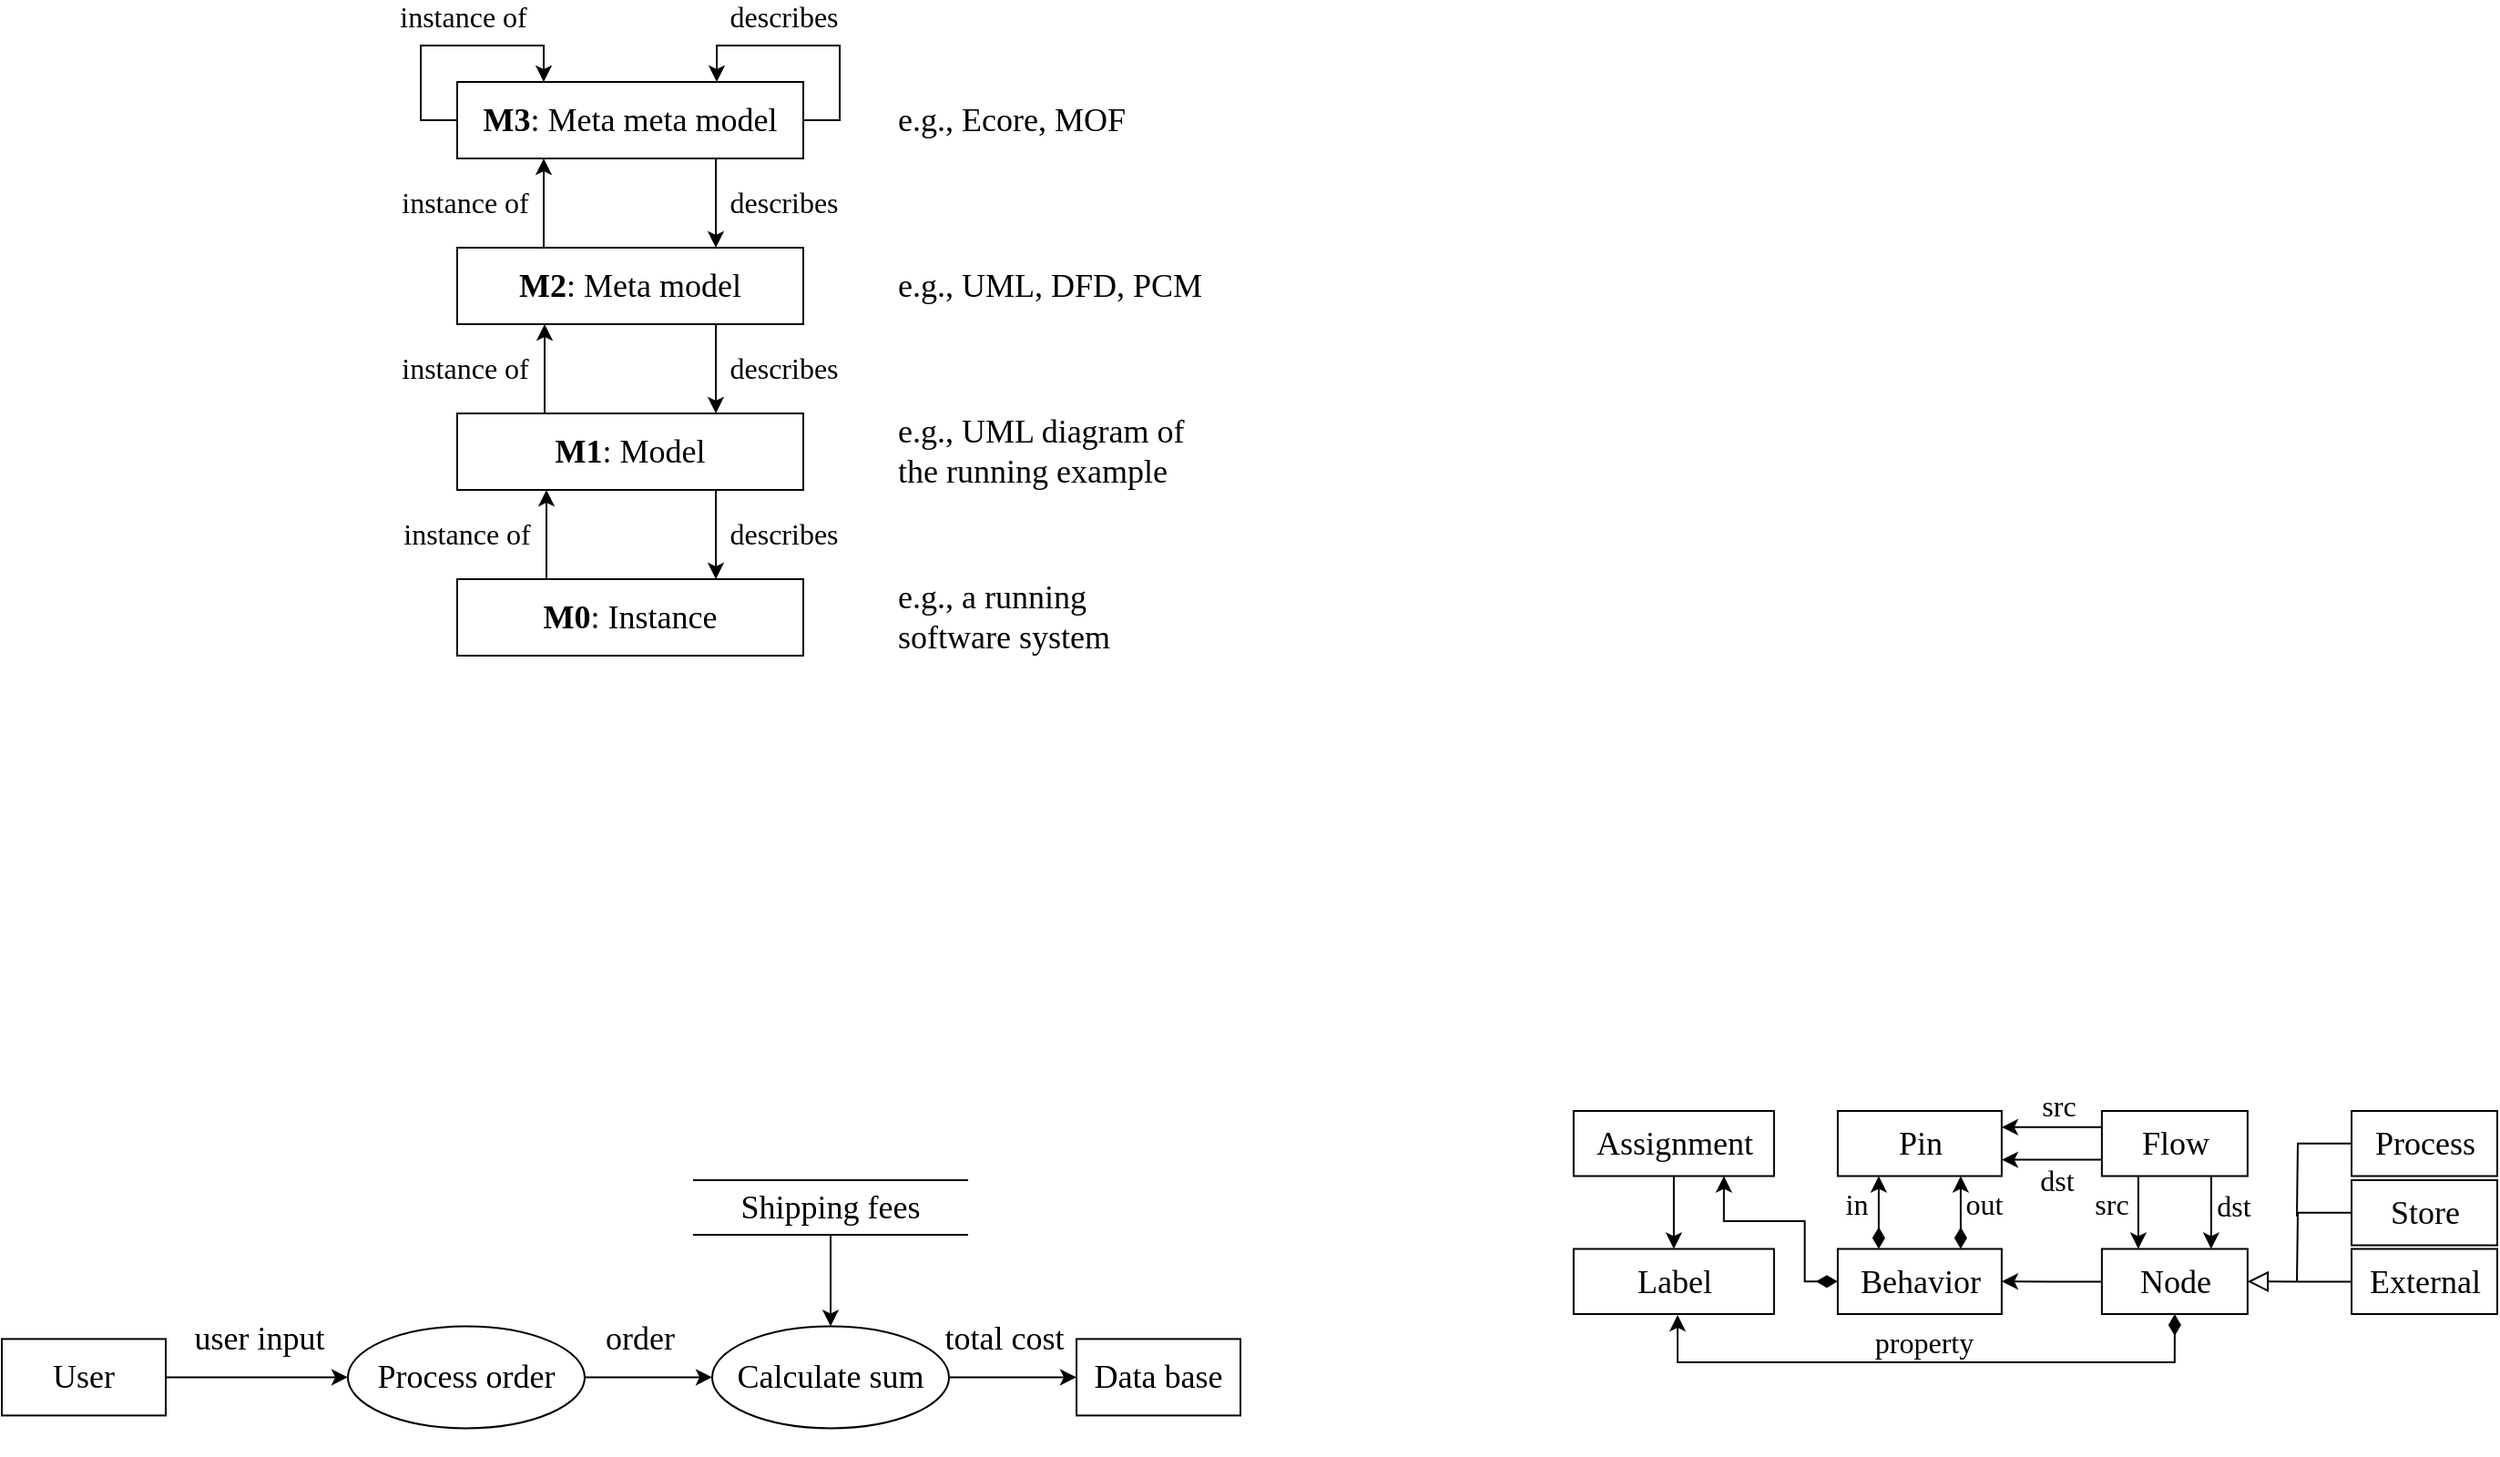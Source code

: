 <mxfile version="14.9.6" type="device"><diagram id="p5rMHtsmv_MI33ohtBgk" name="Seite-1"><mxGraphModel dx="-352" dy="191" grid="1" gridSize="10" guides="1" tooltips="1" connect="1" arrows="1" fold="1" page="1" pageScale="1" pageWidth="827" pageHeight="1169" math="0" shadow="0"><root><mxCell id="0"/><mxCell id="1" parent="0"/><mxCell id="x_S-Lq9AIkEU4lcHLKBe-1" value="&lt;span style=&quot;font-family: &amp;#34;linux libertine&amp;#34; ; font-size: 18px ; text-align: left&quot;&gt;&lt;b&gt;M3&lt;/b&gt;: Meta meta model&lt;/span&gt;" style="rounded=0;whiteSpace=wrap;html=1;" parent="1" vertex="1"><mxGeometry x="1180" y="107" width="190" height="42" as="geometry"/></mxCell><mxCell id="x_S-Lq9AIkEU4lcHLKBe-8" style="edgeStyle=orthogonalEdgeStyle;rounded=0;orthogonalLoop=1;jettySize=auto;html=1;entryX=0.25;entryY=1;entryDx=0;entryDy=0;exitX=0.25;exitY=0;exitDx=0;exitDy=0;" parent="1" source="x_S-Lq9AIkEU4lcHLKBe-2" target="x_S-Lq9AIkEU4lcHLKBe-1" edge="1"><mxGeometry relative="1" as="geometry"/></mxCell><mxCell id="x_S-Lq9AIkEU4lcHLKBe-12" value="&lt;font face=&quot;Linux Libertine&quot; style=&quot;font-size: 16px&quot;&gt;instance of&lt;/font&gt;" style="edgeLabel;html=1;align=center;verticalAlign=middle;resizable=0;points=[];" parent="x_S-Lq9AIkEU4lcHLKBe-8" vertex="1" connectable="0"><mxGeometry x="-0.241" y="2" relative="1" as="geometry"><mxPoint x="-42" y="-7" as="offset"/></mxGeometry></mxCell><mxCell id="x_S-Lq9AIkEU4lcHLKBe-2" value="&lt;span style=&quot;font-family: &amp;#34;linux libertine&amp;#34; ; font-size: 18px ; text-align: left&quot;&gt;&lt;b&gt;M2&lt;/b&gt;: Meta model&lt;/span&gt;" style="rounded=0;whiteSpace=wrap;html=1;" parent="1" vertex="1"><mxGeometry x="1180" y="198" width="190" height="42" as="geometry"/></mxCell><mxCell id="x_S-Lq9AIkEU4lcHLKBe-4" value="&lt;span style=&quot;font-family: &amp;#34;linux libertine&amp;#34; ; font-size: 18px ; text-align: left&quot;&gt;&lt;b&gt;M1&lt;/b&gt;: Model&lt;/span&gt;" style="rounded=0;whiteSpace=wrap;html=1;" parent="1" vertex="1"><mxGeometry x="1180" y="289" width="190" height="42" as="geometry"/></mxCell><mxCell id="x_S-Lq9AIkEU4lcHLKBe-5" value="&lt;span style=&quot;font-family: &amp;#34;linux libertine&amp;#34; ; font-size: 18px ; text-align: left&quot;&gt;&lt;b&gt;M0&lt;/b&gt;: Instance&lt;/span&gt;" style="rounded=0;whiteSpace=wrap;html=1;" parent="1" vertex="1"><mxGeometry x="1180" y="380" width="190" height="42" as="geometry"/></mxCell><mxCell id="x_S-Lq9AIkEU4lcHLKBe-14" style="edgeStyle=orthogonalEdgeStyle;rounded=0;orthogonalLoop=1;jettySize=auto;html=1;entryX=0.25;entryY=1;entryDx=0;entryDy=0;exitX=0.25;exitY=0;exitDx=0;exitDy=0;" parent="1" edge="1"><mxGeometry relative="1" as="geometry"><mxPoint x="1228" y="289" as="sourcePoint"/><mxPoint x="1228" y="240" as="targetPoint"/></mxGeometry></mxCell><mxCell id="x_S-Lq9AIkEU4lcHLKBe-15" value="&lt;span style=&quot;font-family: &amp;#34;linux libertine&amp;#34; ; font-size: 16px&quot;&gt;instance of&lt;/span&gt;" style="edgeLabel;html=1;align=center;verticalAlign=middle;resizable=0;points=[];" parent="x_S-Lq9AIkEU4lcHLKBe-14" vertex="1" connectable="0"><mxGeometry x="-0.241" y="2" relative="1" as="geometry"><mxPoint x="-42" y="-7" as="offset"/></mxGeometry></mxCell><mxCell id="x_S-Lq9AIkEU4lcHLKBe-16" style="edgeStyle=orthogonalEdgeStyle;rounded=0;orthogonalLoop=1;jettySize=auto;html=1;entryX=0.25;entryY=1;entryDx=0;entryDy=0;exitX=0.25;exitY=0;exitDx=0;exitDy=0;" parent="1" edge="1"><mxGeometry relative="1" as="geometry"><mxPoint x="1229" y="380" as="sourcePoint"/><mxPoint x="1229" y="331" as="targetPoint"/></mxGeometry></mxCell><mxCell id="x_S-Lq9AIkEU4lcHLKBe-17" value="&lt;span style=&quot;font-family: &amp;#34;linux libertine&amp;#34; ; font-size: 16px&quot;&gt;instance of&lt;/span&gt;" style="edgeLabel;html=1;align=center;verticalAlign=middle;resizable=0;points=[];" parent="x_S-Lq9AIkEU4lcHLKBe-16" vertex="1" connectable="0"><mxGeometry x="-0.241" y="2" relative="1" as="geometry"><mxPoint x="-42" y="-7" as="offset"/></mxGeometry></mxCell><mxCell id="x_S-Lq9AIkEU4lcHLKBe-19" style="edgeStyle=orthogonalEdgeStyle;rounded=0;orthogonalLoop=1;jettySize=auto;html=1;entryX=0.25;entryY=1;entryDx=0;entryDy=0;exitX=0.25;exitY=0;exitDx=0;exitDy=0;endArrow=none;endFill=0;startArrow=classic;startFill=1;" parent="1" edge="1"><mxGeometry relative="1" as="geometry"><mxPoint x="1322" y="198" as="sourcePoint"/><mxPoint x="1322" y="149" as="targetPoint"/></mxGeometry></mxCell><mxCell id="x_S-Lq9AIkEU4lcHLKBe-20" value="&lt;font face=&quot;Linux Libertine&quot; style=&quot;font-size: 16px&quot;&gt;describes&lt;/font&gt;" style="edgeLabel;html=1;align=center;verticalAlign=middle;resizable=0;points=[];" parent="x_S-Lq9AIkEU4lcHLKBe-19" vertex="1" connectable="0"><mxGeometry x="-0.241" y="2" relative="1" as="geometry"><mxPoint x="39" y="-7" as="offset"/></mxGeometry></mxCell><mxCell id="x_S-Lq9AIkEU4lcHLKBe-22" style="edgeStyle=orthogonalEdgeStyle;rounded=0;orthogonalLoop=1;jettySize=auto;html=1;entryX=0.25;entryY=1;entryDx=0;entryDy=0;exitX=0.25;exitY=0;exitDx=0;exitDy=0;endArrow=none;endFill=0;startArrow=classic;startFill=1;" parent="1" edge="1"><mxGeometry relative="1" as="geometry"><mxPoint x="1322" y="289" as="sourcePoint"/><mxPoint x="1322" y="240" as="targetPoint"/></mxGeometry></mxCell><mxCell id="x_S-Lq9AIkEU4lcHLKBe-23" value="&lt;font face=&quot;Linux Libertine&quot; style=&quot;font-size: 16px&quot;&gt;describes&lt;/font&gt;" style="edgeLabel;html=1;align=center;verticalAlign=middle;resizable=0;points=[];" parent="x_S-Lq9AIkEU4lcHLKBe-22" vertex="1" connectable="0"><mxGeometry x="-0.241" y="2" relative="1" as="geometry"><mxPoint x="39" y="-7" as="offset"/></mxGeometry></mxCell><mxCell id="x_S-Lq9AIkEU4lcHLKBe-24" style="edgeStyle=orthogonalEdgeStyle;rounded=0;orthogonalLoop=1;jettySize=auto;html=1;entryX=0.25;entryY=1;entryDx=0;entryDy=0;exitX=0.25;exitY=0;exitDx=0;exitDy=0;endArrow=none;endFill=0;startArrow=classic;startFill=1;" parent="1" edge="1"><mxGeometry relative="1" as="geometry"><mxPoint x="1322" y="380" as="sourcePoint"/><mxPoint x="1322" y="331" as="targetPoint"/></mxGeometry></mxCell><mxCell id="x_S-Lq9AIkEU4lcHLKBe-25" value="&lt;font face=&quot;Linux Libertine&quot; style=&quot;font-size: 16px&quot;&gt;describes&lt;/font&gt;" style="edgeLabel;html=1;align=center;verticalAlign=middle;resizable=0;points=[];" parent="x_S-Lq9AIkEU4lcHLKBe-24" vertex="1" connectable="0"><mxGeometry x="-0.241" y="2" relative="1" as="geometry"><mxPoint x="39" y="-7" as="offset"/></mxGeometry></mxCell><mxCell id="x_S-Lq9AIkEU4lcHLKBe-26" value="&lt;font face=&quot;Linux Libertine&quot; style=&quot;font-size: 18px&quot;&gt;e.g.,&amp;nbsp;Ecore, MOF&lt;/font&gt;" style="text;html=1;strokeColor=none;fillColor=none;align=left;verticalAlign=middle;whiteSpace=wrap;rounded=0;" parent="1" vertex="1"><mxGeometry x="1420" y="118" width="160" height="20" as="geometry"/></mxCell><mxCell id="x_S-Lq9AIkEU4lcHLKBe-27" value="&lt;font face=&quot;Linux Libertine&quot; style=&quot;font-size: 18px&quot;&gt;e.g., UML, DFD, PCM&lt;/font&gt;" style="text;html=1;strokeColor=none;fillColor=none;align=left;verticalAlign=middle;whiteSpace=wrap;rounded=0;" parent="1" vertex="1"><mxGeometry x="1420" y="209" width="170" height="20" as="geometry"/></mxCell><mxCell id="x_S-Lq9AIkEU4lcHLKBe-28" value="&lt;font face=&quot;Linux Libertine&quot; style=&quot;font-size: 18px&quot;&gt;e.g., UML diagram of the running example&lt;/font&gt;" style="text;html=1;strokeColor=none;fillColor=none;align=left;verticalAlign=middle;whiteSpace=wrap;rounded=0;" parent="1" vertex="1"><mxGeometry x="1420" y="300" width="160" height="20" as="geometry"/></mxCell><mxCell id="x_S-Lq9AIkEU4lcHLKBe-29" value="&lt;font face=&quot;Linux Libertine&quot; style=&quot;font-size: 18px&quot;&gt;e.g., a running software system&lt;/font&gt;" style="text;html=1;strokeColor=none;fillColor=none;align=left;verticalAlign=middle;whiteSpace=wrap;rounded=0;" parent="1" vertex="1"><mxGeometry x="1420" y="391" width="160" height="20" as="geometry"/></mxCell><mxCell id="x_S-Lq9AIkEU4lcHLKBe-33" style="edgeStyle=orthogonalEdgeStyle;rounded=0;orthogonalLoop=1;jettySize=auto;html=1;entryX=0.25;entryY=0;entryDx=0;entryDy=0;exitX=0;exitY=0.5;exitDx=0;exitDy=0;" parent="1" source="x_S-Lq9AIkEU4lcHLKBe-1" target="x_S-Lq9AIkEU4lcHLKBe-1" edge="1"><mxGeometry relative="1" as="geometry"><mxPoint x="1070.0" y="169" as="sourcePoint"/><mxPoint x="1070" y="120.0" as="targetPoint"/><Array as="points"><mxPoint x="1160" y="128"/><mxPoint x="1160" y="87"/><mxPoint x="1228" y="87"/></Array></mxGeometry></mxCell><mxCell id="x_S-Lq9AIkEU4lcHLKBe-34" value="&lt;font face=&quot;Linux Libertine&quot; style=&quot;font-size: 16px&quot;&gt;instance of&lt;/font&gt;" style="edgeLabel;html=1;align=center;verticalAlign=middle;resizable=0;points=[];" parent="x_S-Lq9AIkEU4lcHLKBe-33" vertex="1" connectable="0"><mxGeometry x="-0.241" y="2" relative="1" as="geometry"><mxPoint x="25" y="-21" as="offset"/></mxGeometry></mxCell><mxCell id="x_S-Lq9AIkEU4lcHLKBe-36" style="edgeStyle=orthogonalEdgeStyle;rounded=0;orthogonalLoop=1;jettySize=auto;html=1;entryX=1;entryY=0.5;entryDx=0;entryDy=0;exitX=0.75;exitY=0;exitDx=0;exitDy=0;endArrow=none;endFill=0;startArrow=classic;startFill=1;" parent="1" source="x_S-Lq9AIkEU4lcHLKBe-1" target="x_S-Lq9AIkEU4lcHLKBe-1" edge="1"><mxGeometry relative="1" as="geometry"><mxPoint x="1332" y="89" as="sourcePoint"/><mxPoint x="1332" y="40" as="targetPoint"/></mxGeometry></mxCell><mxCell id="x_S-Lq9AIkEU4lcHLKBe-37" value="&lt;font face=&quot;Linux Libertine&quot; style=&quot;font-size: 16px&quot;&gt;describes&lt;/font&gt;" style="edgeLabel;html=1;align=center;verticalAlign=middle;resizable=0;points=[];" parent="x_S-Lq9AIkEU4lcHLKBe-36" vertex="1" connectable="0"><mxGeometry x="-0.241" y="2" relative="1" as="geometry"><mxPoint y="-14" as="offset"/></mxGeometry></mxCell><mxCell id="roOF5wU4OJ99G7xXc2-H-7" style="edgeStyle=orthogonalEdgeStyle;rounded=0;orthogonalLoop=1;jettySize=auto;html=1;entryX=0;entryY=0.5;entryDx=0;entryDy=0;" edge="1" parent="1" source="roOF5wU4OJ99G7xXc2-H-1" target="roOF5wU4OJ99G7xXc2-H-3"><mxGeometry relative="1" as="geometry"/></mxCell><mxCell id="roOF5wU4OJ99G7xXc2-H-11" value="&lt;font face=&quot;Linux Libertine&quot;&gt;&lt;span style=&quot;font-size: 18px&quot;&gt;user input&lt;/span&gt;&lt;/font&gt;" style="edgeLabel;html=1;align=center;verticalAlign=middle;resizable=0;points=[];" vertex="1" connectable="0" parent="roOF5wU4OJ99G7xXc2-H-7"><mxGeometry x="0.226" y="-1" relative="1" as="geometry"><mxPoint x="-11" y="-22" as="offset"/></mxGeometry></mxCell><mxCell id="roOF5wU4OJ99G7xXc2-H-1" value="&lt;span style=&quot;font-family: &amp;#34;linux libertine&amp;#34; ; font-size: 18px ; text-align: left&quot;&gt;User&lt;/span&gt;" style="rounded=0;whiteSpace=wrap;html=1;" vertex="1" parent="1"><mxGeometry x="930" y="797.21" width="90" height="42" as="geometry"/></mxCell><mxCell id="roOF5wU4OJ99G7xXc2-H-9" style="edgeStyle=orthogonalEdgeStyle;rounded=0;orthogonalLoop=1;jettySize=auto;html=1;entryX=0.5;entryY=0;entryDx=0;entryDy=0;" edge="1" parent="1" source="roOF5wU4OJ99G7xXc2-H-2" target="roOF5wU4OJ99G7xXc2-H-5"><mxGeometry relative="1" as="geometry"/></mxCell><mxCell id="roOF5wU4OJ99G7xXc2-H-2" value="Shipping fees" style="shape=partialRectangle;whiteSpace=wrap;html=1;left=0;right=0;shadow=0;fontFamily=Linux Libertine;fontSize=18;" vertex="1" parent="1"><mxGeometry x="1310" y="710" width="150" height="30" as="geometry"/></mxCell><mxCell id="roOF5wU4OJ99G7xXc2-H-8" style="edgeStyle=orthogonalEdgeStyle;rounded=0;orthogonalLoop=1;jettySize=auto;html=1;entryX=0;entryY=0.5;entryDx=0;entryDy=0;" edge="1" parent="1" source="roOF5wU4OJ99G7xXc2-H-3" target="roOF5wU4OJ99G7xXc2-H-5"><mxGeometry relative="1" as="geometry"/></mxCell><mxCell id="roOF5wU4OJ99G7xXc2-H-14" value="&lt;span style=&quot;font-family: &amp;#34;linux libertine&amp;#34; ; font-size: 18px&quot;&gt;order&lt;/span&gt;" style="edgeLabel;html=1;align=center;verticalAlign=middle;resizable=0;points=[];" vertex="1" connectable="0" parent="roOF5wU4OJ99G7xXc2-H-8"><mxGeometry x="0.286" relative="1" as="geometry"><mxPoint x="-15" y="-21" as="offset"/></mxGeometry></mxCell><mxCell id="roOF5wU4OJ99G7xXc2-H-3" value="&lt;font face=&quot;linux libertine&quot;&gt;&lt;span style=&quot;font-size: 18px&quot;&gt;Process order&lt;/span&gt;&lt;/font&gt;" style="ellipse;whiteSpace=wrap;html=1;align=center;" vertex="1" parent="1"><mxGeometry x="1120" y="790.21" width="130" height="56" as="geometry"/></mxCell><mxCell id="roOF5wU4OJ99G7xXc2-H-10" style="edgeStyle=orthogonalEdgeStyle;rounded=0;orthogonalLoop=1;jettySize=auto;html=1;entryX=0;entryY=0.5;entryDx=0;entryDy=0;" edge="1" parent="1" source="roOF5wU4OJ99G7xXc2-H-5" target="roOF5wU4OJ99G7xXc2-H-6"><mxGeometry relative="1" as="geometry"/></mxCell><mxCell id="roOF5wU4OJ99G7xXc2-H-15" value="&lt;span style=&quot;font-family: &amp;#34;linux libertine&amp;#34; ; font-size: 18px&quot;&gt;total cost&lt;/span&gt;" style="edgeLabel;html=1;align=center;verticalAlign=middle;resizable=0;points=[];" vertex="1" connectable="0" parent="roOF5wU4OJ99G7xXc2-H-10"><mxGeometry x="0.625" relative="1" as="geometry"><mxPoint x="-27" y="-21" as="offset"/></mxGeometry></mxCell><mxCell id="roOF5wU4OJ99G7xXc2-H-5" value="&lt;font face=&quot;linux libertine&quot;&gt;&lt;span style=&quot;font-size: 18px&quot;&gt;Calculate sum&lt;/span&gt;&lt;/font&gt;" style="ellipse;whiteSpace=wrap;html=1;align=center;" vertex="1" parent="1"><mxGeometry x="1320" y="790.21" width="130" height="56" as="geometry"/></mxCell><mxCell id="roOF5wU4OJ99G7xXc2-H-6" value="&lt;span style=&quot;font-family: &amp;#34;linux libertine&amp;#34; ; font-size: 18px ; text-align: left&quot;&gt;Data base&lt;/span&gt;" style="rounded=0;whiteSpace=wrap;html=1;" vertex="1" parent="1"><mxGeometry x="1520" y="797.21" width="90" height="42" as="geometry"/></mxCell><mxCell id="roOF5wU4OJ99G7xXc2-H-16" style="edgeStyle=orthogonalEdgeStyle;rounded=0;orthogonalLoop=1;jettySize=auto;html=1;entryX=0.5;entryY=0;entryDx=0;entryDy=0;fontColor=#000000;startArrow=none;startFill=0;endArrow=classic;endFill=1;" edge="1" parent="1" source="roOF5wU4OJ99G7xXc2-H-18" target="roOF5wU4OJ99G7xXc2-H-25"><mxGeometry relative="1" as="geometry"/></mxCell><mxCell id="roOF5wU4OJ99G7xXc2-H-18" value="&lt;div style=&quot;text-align: left&quot;&gt;&lt;span style=&quot;font-size: 18px&quot;&gt;&lt;font face=&quot;Linux Libertine&quot;&gt;Assignment&lt;/font&gt;&lt;/span&gt;&lt;/div&gt;" style="html=1;fillColor=#FFFFFF;" vertex="1" parent="1"><mxGeometry x="1792.93" y="671.99" width="110" height="35.76" as="geometry"/></mxCell><mxCell id="roOF5wU4OJ99G7xXc2-H-19" style="edgeStyle=orthogonalEdgeStyle;rounded=0;orthogonalLoop=1;jettySize=auto;html=1;entryX=0.25;entryY=1;entryDx=0;entryDy=0;fontColor=#000000;exitX=0.25;exitY=0;exitDx=0;exitDy=0;startArrow=diamondThin;startFill=1;startSize=9;" edge="1" parent="1" source="roOF5wU4OJ99G7xXc2-H-24" target="roOF5wU4OJ99G7xXc2-H-26"><mxGeometry relative="1" as="geometry"/></mxCell><mxCell id="roOF5wU4OJ99G7xXc2-H-20" value="&lt;span style=&quot;font-family: &amp;quot;linux libertine&amp;quot;; font-size: 16px;&quot;&gt;in&lt;/span&gt;" style="edgeLabel;html=1;align=center;verticalAlign=middle;resizable=0;points=[];fontColor=#000000;labelBackgroundColor=none;" vertex="1" connectable="0" parent="roOF5wU4OJ99G7xXc2-H-19"><mxGeometry x="0.213" y="1" relative="1" as="geometry"><mxPoint x="-12" y="-1" as="offset"/></mxGeometry></mxCell><mxCell id="roOF5wU4OJ99G7xXc2-H-21" style="edgeStyle=orthogonalEdgeStyle;rounded=0;orthogonalLoop=1;jettySize=auto;html=1;entryX=0.75;entryY=1;entryDx=0;entryDy=0;fontColor=#000000;exitX=0.75;exitY=0;exitDx=0;exitDy=0;startArrow=diamondThin;startFill=1;startSize=9;" edge="1" parent="1" source="roOF5wU4OJ99G7xXc2-H-24" target="roOF5wU4OJ99G7xXc2-H-26"><mxGeometry relative="1" as="geometry"/></mxCell><mxCell id="roOF5wU4OJ99G7xXc2-H-22" value="&lt;span style=&quot;font-family: &amp;quot;linux libertine&amp;quot; ; font-size: 16px&quot;&gt;out&lt;/span&gt;" style="edgeLabel;html=1;align=center;verticalAlign=middle;resizable=0;points=[];fontColor=#000000;labelBackgroundColor=none;" vertex="1" connectable="0" parent="roOF5wU4OJ99G7xXc2-H-21"><mxGeometry x="-0.257" y="-1" relative="1" as="geometry"><mxPoint x="11" y="-10" as="offset"/></mxGeometry></mxCell><mxCell id="roOF5wU4OJ99G7xXc2-H-23" style="edgeStyle=orthogonalEdgeStyle;rounded=0;orthogonalLoop=1;jettySize=auto;html=1;entryX=0.75;entryY=1;entryDx=0;entryDy=0;fontColor=#000000;startArrow=diamondThin;startFill=1;exitX=0;exitY=0.5;exitDx=0;exitDy=0;startSize=9;" edge="1" parent="1" source="roOF5wU4OJ99G7xXc2-H-24" target="roOF5wU4OJ99G7xXc2-H-18"><mxGeometry relative="1" as="geometry"><Array as="points"><mxPoint x="1919.81" y="765.49"/><mxPoint x="1919.81" y="732.49"/><mxPoint x="1875.81" y="732.49"/></Array></mxGeometry></mxCell><mxCell id="roOF5wU4OJ99G7xXc2-H-24" value="&lt;div style=&quot;text-align: left&quot;&gt;&lt;span style=&quot;font-size: 18px&quot;&gt;&lt;font face=&quot;Linux Libertine&quot;&gt;Behavior&lt;/font&gt;&lt;/span&gt;&lt;/div&gt;" style="html=1;fillColor=#FFFFFF;" vertex="1" parent="1"><mxGeometry x="1937.93" y="747.75" width="90" height="35.76" as="geometry"/></mxCell><mxCell id="roOF5wU4OJ99G7xXc2-H-25" value="&lt;div style=&quot;text-align: left&quot;&gt;&lt;span style=&quot;font-size: 18px&quot;&gt;&lt;font face=&quot;Linux Libertine&quot;&gt;Label&lt;/font&gt;&lt;/span&gt;&lt;/div&gt;" style="html=1;fillColor=#FFFFFF;" vertex="1" parent="1"><mxGeometry x="1792.93" y="747.75" width="110" height="35.76" as="geometry"/></mxCell><mxCell id="roOF5wU4OJ99G7xXc2-H-26" value="&lt;div style=&quot;text-align: left&quot;&gt;&lt;span style=&quot;font-size: 18px&quot;&gt;&lt;font face=&quot;Linux Libertine&quot;&gt;Pin&lt;/font&gt;&lt;/span&gt;&lt;/div&gt;" style="html=1;fillColor=#FFFFFF;" vertex="1" parent="1"><mxGeometry x="1937.93" y="671.99" width="90" height="35.76" as="geometry"/></mxCell><mxCell id="roOF5wU4OJ99G7xXc2-H-27" style="edgeStyle=orthogonalEdgeStyle;rounded=0;orthogonalLoop=1;jettySize=auto;html=1;entryX=0.25;entryY=0;entryDx=0;entryDy=0;fontColor=#000000;exitX=0.25;exitY=1;exitDx=0;exitDy=0;" edge="1" parent="1" source="roOF5wU4OJ99G7xXc2-H-36" target="roOF5wU4OJ99G7xXc2-H-38"><mxGeometry relative="1" as="geometry"/></mxCell><mxCell id="roOF5wU4OJ99G7xXc2-H-28" value="&lt;span style=&quot;font-family: &amp;#34;linux libertine&amp;#34; ; font-size: 16px ; background-color: rgb(255 , 255 , 255)&quot;&gt;src&lt;/span&gt;" style="edgeLabel;html=1;align=center;verticalAlign=middle;resizable=0;points=[];fontColor=#000000;" vertex="1" connectable="0" parent="roOF5wU4OJ99G7xXc2-H-27"><mxGeometry x="-0.349" y="1" relative="1" as="geometry"><mxPoint x="-16" y="2" as="offset"/></mxGeometry></mxCell><mxCell id="roOF5wU4OJ99G7xXc2-H-29" style="edgeStyle=orthogonalEdgeStyle;rounded=0;orthogonalLoop=1;jettySize=auto;html=1;entryX=0.75;entryY=0;entryDx=0;entryDy=0;fontColor=#000000;exitX=0.75;exitY=1;exitDx=0;exitDy=0;" edge="1" parent="1" source="roOF5wU4OJ99G7xXc2-H-36" target="roOF5wU4OJ99G7xXc2-H-38"><mxGeometry relative="1" as="geometry"/></mxCell><mxCell id="roOF5wU4OJ99G7xXc2-H-30" value="&lt;span style=&quot;font-family: &amp;quot;linux libertine&amp;quot;; font-size: 16px;&quot;&gt;dst&lt;/span&gt;" style="edgeLabel;html=1;align=center;verticalAlign=middle;resizable=0;points=[];fontColor=#000000;labelBackgroundColor=#FFFFFF;" vertex="1" connectable="0" parent="roOF5wU4OJ99G7xXc2-H-29"><mxGeometry x="-0.233" y="1" relative="1" as="geometry"><mxPoint x="11" as="offset"/></mxGeometry></mxCell><mxCell id="roOF5wU4OJ99G7xXc2-H-31" style="edgeStyle=orthogonalEdgeStyle;rounded=0;orthogonalLoop=1;jettySize=auto;html=1;entryX=1;entryY=0.25;entryDx=0;entryDy=0;fontColor=#000000;exitX=0;exitY=0.25;exitDx=0;exitDy=0;" edge="1" parent="1" source="roOF5wU4OJ99G7xXc2-H-36" target="roOF5wU4OJ99G7xXc2-H-26"><mxGeometry relative="1" as="geometry"/></mxCell><mxCell id="roOF5wU4OJ99G7xXc2-H-32" value="&lt;span style=&quot;color: rgba(0 , 0 , 0 , 0) ; font-family: monospace ; font-size: 0px ; background-color: rgb(248 , 249 , 250)&quot;&gt;%3CmxGraphModel%3E%3Croot%3E%3CmxCell%20id%3D%220%22%2F%3E%3CmxCell%20id%3D%221%22%20parent%3D%220%22%2F%3E%3CmxCell%20id%3D%222%22%20style%3D%22edgeStyle%3DorthogonalEdgeStyle%3Brounded%3D0%3BorthogonalLoop%3D1%3BjettySize%3Dauto%3Bhtml%3D1%3BentryX%3D0.25%3BentryY%3D0%3BentryDx%3D0%3BentryDy%3D0%3BfontColor%3D%23000000%3BexitX%3D0.25%3BexitY%3D1%3BexitDx%3D0%3BexitDy%3D0%3B%22%20edge%3D%221%22%20parent%3D%221%22%3E%3CmxGeometry%20relative%3D%221%22%20as%3D%22geometry%22%3E%3CmxPoint%20x%3D%221450%22%20y%3D%22199.24%22%20as%3D%22sourcePoint%22%2F%3E%3CmxPoint%20x%3D%221450%22%20y%3D%22239.24%22%20as%3D%22targetPoint%22%2F%3E%3C%2FmxGeometry%3E%3C%2FmxCell%3E%3CmxCell%20id%3D%223%22%20value%3D%22%26lt%3Bspan%20style%3D%26quot%3Bfont-family%3A%20%26amp%3B%2334%3Blinux%20libertine%26amp%3B%2334%3B%20%3B%20font-size%3A%2016px%20%3B%20background-color%3A%20rgb(255%20%2C%20255%20%2C%20255)%26quot%3B%26gt%3Bsrc%26lt%3B%2Fspan%26gt%3B%22%20style%3D%22edgeLabel%3Bhtml%3D1%3Balign%3Dcenter%3BverticalAlign%3Dmiddle%3Bresizable%3D0%3Bpoints%3D%5B%5D%3BfontColor%3D%23000000%3B%22%20vertex%3D%221%22%20connectable%3D%220%22%20parent%3D%222%22%3E%3CmxGeometry%20x%3D%22-0.349%22%20y%3D%221%22%20relative%3D%221%22%20as%3D%22geometry%22%3E%3CmxPoint%20x%3D%22-16%22%20y%3D%222%22%20as%3D%22offset%22%2F%3E%3C%2FmxGeometry%3E%3C%2FmxCell%3E%3C%2Froot%3E%3C%2FmxGraphModel%3E&lt;/span&gt;" style="edgeLabel;html=1;align=center;verticalAlign=middle;resizable=0;points=[];fontColor=#000000;" vertex="1" connectable="0" parent="roOF5wU4OJ99G7xXc2-H-31"><mxGeometry x="-0.172" relative="1" as="geometry"><mxPoint as="offset"/></mxGeometry></mxCell><mxCell id="roOF5wU4OJ99G7xXc2-H-33" value="&lt;span style=&quot;font-family: &amp;#34;linux libertine&amp;#34; ; font-size: 16px&quot;&gt;src&lt;/span&gt;" style="edgeLabel;html=1;align=center;verticalAlign=middle;resizable=0;points=[];fontColor=#000000;" vertex="1" connectable="0" parent="roOF5wU4OJ99G7xXc2-H-31"><mxGeometry x="-0.107" relative="1" as="geometry"><mxPoint y="-12" as="offset"/></mxGeometry></mxCell><mxCell id="roOF5wU4OJ99G7xXc2-H-34" style="edgeStyle=orthogonalEdgeStyle;rounded=0;orthogonalLoop=1;jettySize=auto;html=1;entryX=1;entryY=0.75;entryDx=0;entryDy=0;fontColor=#000000;exitX=0;exitY=0.75;exitDx=0;exitDy=0;" edge="1" parent="1" source="roOF5wU4OJ99G7xXc2-H-36" target="roOF5wU4OJ99G7xXc2-H-26"><mxGeometry relative="1" as="geometry"/></mxCell><mxCell id="roOF5wU4OJ99G7xXc2-H-35" value="&lt;span style=&quot;font-family: &amp;#34;linux libertine&amp;#34; ; font-size: 16px&quot;&gt;dst&lt;/span&gt;" style="edgeLabel;html=1;align=center;verticalAlign=middle;resizable=0;points=[];fontColor=#000000;" vertex="1" connectable="0" parent="roOF5wU4OJ99G7xXc2-H-34"><mxGeometry x="-0.256" y="-1" relative="1" as="geometry"><mxPoint x="-5" y="12" as="offset"/></mxGeometry></mxCell><mxCell id="roOF5wU4OJ99G7xXc2-H-36" value="&lt;div style=&quot;text-align: left&quot;&gt;&lt;span style=&quot;font-size: 18px&quot;&gt;&lt;font face=&quot;Linux Libertine&quot;&gt;Flow&lt;/font&gt;&lt;/span&gt;&lt;/div&gt;" style="html=1;fillColor=#FFFFFF;" vertex="1" parent="1"><mxGeometry x="2082.93" y="671.99" width="80" height="35.76" as="geometry"/></mxCell><mxCell id="roOF5wU4OJ99G7xXc2-H-37" style="edgeStyle=orthogonalEdgeStyle;rounded=0;orthogonalLoop=1;jettySize=auto;html=1;entryX=1;entryY=0.5;entryDx=0;entryDy=0;fontColor=#000000;startArrow=none;startFill=0;" edge="1" parent="1" source="roOF5wU4OJ99G7xXc2-H-38" target="roOF5wU4OJ99G7xXc2-H-24"><mxGeometry relative="1" as="geometry"/></mxCell><mxCell id="roOF5wU4OJ99G7xXc2-H-38" value="&lt;div style=&quot;text-align: left&quot;&gt;&lt;span style=&quot;font-size: 18px&quot;&gt;&lt;font face=&quot;Linux Libertine&quot;&gt;Node&lt;/font&gt;&lt;/span&gt;&lt;/div&gt;" style="html=1;fillColor=#FFFFFF;" vertex="1" parent="1"><mxGeometry x="2082.93" y="747.75" width="80" height="35.76" as="geometry"/></mxCell><mxCell id="roOF5wU4OJ99G7xXc2-H-44" style="edgeStyle=orthogonalEdgeStyle;rounded=0;orthogonalLoop=1;jettySize=auto;html=1;exitX=0.5;exitY=1;exitDx=0;exitDy=0;startArrow=diamondThin;startFill=1;targetPerimeterSpacing=0;startSize=9;" edge="1" parent="1" source="roOF5wU4OJ99G7xXc2-H-38"><mxGeometry relative="1" as="geometry"><Array as="points"><mxPoint x="2123" y="810"/><mxPoint x="1850" y="810"/></Array><mxPoint x="1595" y="560.0" as="sourcePoint"/><mxPoint x="1850" y="784" as="targetPoint"/></mxGeometry></mxCell><mxCell id="roOF5wU4OJ99G7xXc2-H-45" value="&lt;span style=&quot;color: rgba(0 , 0 , 0 , 0) ; font-family: monospace ; font-size: 0px ; background-color: rgb(248 , 249 , 250)&quot;&gt;%3CmxGraphModel%3E%3Croot%3E%3CmxCell%20id%3D%220%22%2F%3E%3CmxCell%20id%3D%221%22%20parent%3D%220%22%2F%3E%3CmxCell%20id%3D%222%22%20value%3D%22%26lt%3Bdiv%20style%3D%26quot%3Btext-align%3A%20left%26quot%3B%26gt%3B%26lt%3Bspan%20style%3D%26quot%3Bfont-size%3A%2018px%26quot%3B%26gt%3B%26lt%3Bfont%20face%3D%26quot%3BLinux%20Libertine%26quot%3B%26gt%3BFlow%26lt%3B%2Ffont%26gt%3B%26lt%3B%2Fspan%26gt%3B%26lt%3B%2Fdiv%26gt%3B%22%20style%3D%22html%3D1%3B%22%20vertex%3D%221%22%20parent%3D%221%22%3E%3CmxGeometry%20x%3D%221430%22%20y%3D%22239.24%22%20width%3D%2280%22%20height%3D%2235.76%22%20as%3D%22geometry%22%2F%3E%3C%2FmxCell%3E%3C%2Froot%3E%3C%2FmxGraphModel%3E&lt;/span&gt;" style="edgeLabel;html=1;align=center;verticalAlign=middle;resizable=0;points=[];" vertex="1" connectable="0" parent="roOF5wU4OJ99G7xXc2-H-44"><mxGeometry x="-0.307" y="5" relative="1" as="geometry"><mxPoint y="39" as="offset"/></mxGeometry></mxCell><mxCell id="roOF5wU4OJ99G7xXc2-H-52" value="&lt;span style=&quot;font-family: &amp;quot;linux libertine&amp;quot; ; font-size: 16px&quot;&gt;property&lt;/span&gt;" style="edgeLabel;html=1;align=center;verticalAlign=middle;resizable=0;points=[];labelBackgroundColor=none;" vertex="1" connectable="0" parent="roOF5wU4OJ99G7xXc2-H-44"><mxGeometry x="-0.384" y="1" relative="1" as="geometry"><mxPoint x="-65" y="-12" as="offset"/></mxGeometry></mxCell><mxCell id="roOF5wU4OJ99G7xXc2-H-51" style="edgeStyle=orthogonalEdgeStyle;rounded=0;orthogonalLoop=1;jettySize=auto;html=1;endArrow=none;endFill=0;" edge="1" parent="1" source="roOF5wU4OJ99G7xXc2-H-46"><mxGeometry relative="1" as="geometry"><mxPoint x="2190" y="730" as="targetPoint"/></mxGeometry></mxCell><mxCell id="roOF5wU4OJ99G7xXc2-H-46" value="&lt;div style=&quot;text-align: left&quot;&gt;&lt;span style=&quot;font-size: 18px&quot;&gt;&lt;font face=&quot;Linux Libertine&quot;&gt;Process&lt;/font&gt;&lt;/span&gt;&lt;/div&gt;" style="html=1;fillColor=#FFFFFF;" vertex="1" parent="1"><mxGeometry x="2220.0" y="671.99" width="80" height="35.76" as="geometry"/></mxCell><mxCell id="roOF5wU4OJ99G7xXc2-H-49" style="edgeStyle=orthogonalEdgeStyle;rounded=0;orthogonalLoop=1;jettySize=auto;html=1;entryX=1;entryY=0.5;entryDx=0;entryDy=0;endArrow=block;endFill=0;startSize=10;endSize=9;" edge="1" parent="1" source="roOF5wU4OJ99G7xXc2-H-47" target="roOF5wU4OJ99G7xXc2-H-38"><mxGeometry relative="1" as="geometry"/></mxCell><mxCell id="roOF5wU4OJ99G7xXc2-H-47" value="&lt;div style=&quot;text-align: left&quot;&gt;&lt;span style=&quot;font-size: 18px&quot;&gt;&lt;font face=&quot;Linux Libertine&quot;&gt;External&lt;/font&gt;&lt;/span&gt;&lt;/div&gt;" style="html=1;fillColor=#FFFFFF;" vertex="1" parent="1"><mxGeometry x="2220.0" y="747.75" width="80" height="35.76" as="geometry"/></mxCell><mxCell id="roOF5wU4OJ99G7xXc2-H-50" style="edgeStyle=orthogonalEdgeStyle;rounded=0;orthogonalLoop=1;jettySize=auto;html=1;endArrow=none;endFill=0;" edge="1" parent="1" source="roOF5wU4OJ99G7xXc2-H-48"><mxGeometry relative="1" as="geometry"><mxPoint x="2190" y="766" as="targetPoint"/></mxGeometry></mxCell><mxCell id="roOF5wU4OJ99G7xXc2-H-48" value="&lt;div style=&quot;text-align: left&quot;&gt;&lt;span style=&quot;font-size: 18px&quot;&gt;&lt;font face=&quot;Linux Libertine&quot;&gt;Store&lt;/font&gt;&lt;/span&gt;&lt;/div&gt;" style="html=1;fillColor=#FFFFFF;" vertex="1" parent="1"><mxGeometry x="2220.0" y="710" width="80" height="35.76" as="geometry"/></mxCell></root></mxGraphModel></diagram></mxfile>